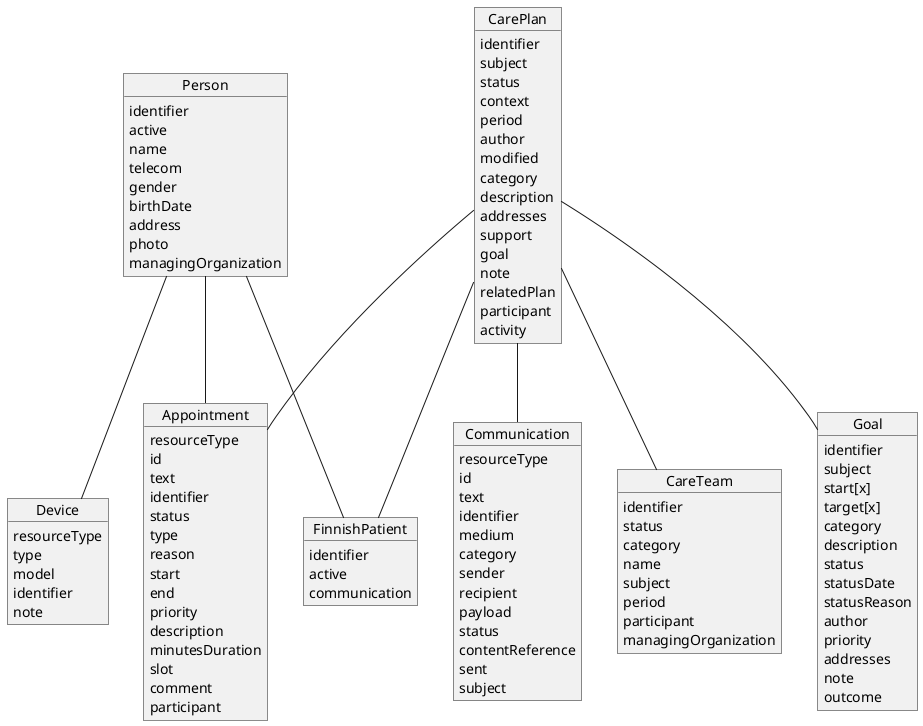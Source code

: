 @startuml
object Appointment

Appointment : resourceType
Appointment : id
Appointment : text
Appointment : identifier
Appointment : status
Appointment : type
Appointment : reason
Appointment : start
Appointment : end
Appointment : priority
Appointment : description
Appointment : minutesDuration
Appointment : slot
Appointment : comment
Appointment : participant

object Communication

Communication : resourceType
Communication : id
Communication : text
Communication : identifier
Communication : medium
Communication : category
Communication : sender
Communication : recipient
Communication : payload
Communication : status
Communication : contentReference
Communication : sent
Communication : subject

object Device

Device : resourceType
Device : type
Device : model
Device : identifier
Device : note

object FinnishPatient

FinnishPatient : identifier
FinnishPatient : active
FinnishPatient : communication

object Person

Person : identifier
Person : active
Person : name
Person : telecom
Person : gender
Person : birthDate
Person : address
Person : photo
Person : managingOrganization

object CarePlan
CarePlan : identifier
CarePlan : subject
CarePlan : status
CarePlan : context
CarePlan : period
CarePlan : author
CarePlan : modified
CarePlan : category
CarePlan : description
CarePlan : addresses
CarePlan : support
CarePlan : goal
CarePlan : note
CarePlan : relatedPlan
CarePlan : participant
CarePlan : activity


object CareTeam
CareTeam : identifier
CareTeam : status
CareTeam : category
CareTeam : name
CareTeam : subject
CareTeam : period
CareTeam : participant
CareTeam : managingOrganization


object Goal
Goal : identifier
Goal : subject
Goal : start[x]
Goal : target[x]
Goal : category
Goal : description
Goal : status
Goal : statusDate
Goal : statusReason
Goal : author
Goal : priority
Goal : addresses
Goal : note
Goal : outcome


Person -- FinnishPatient
Person -- Device
Person -- Appointment

CarePlan -- FinnishPatient
CarePlan -- Appointment
CarePlan -- Communication
CarePlan -- CareTeam
CarePlan -- Goal
@enduml
